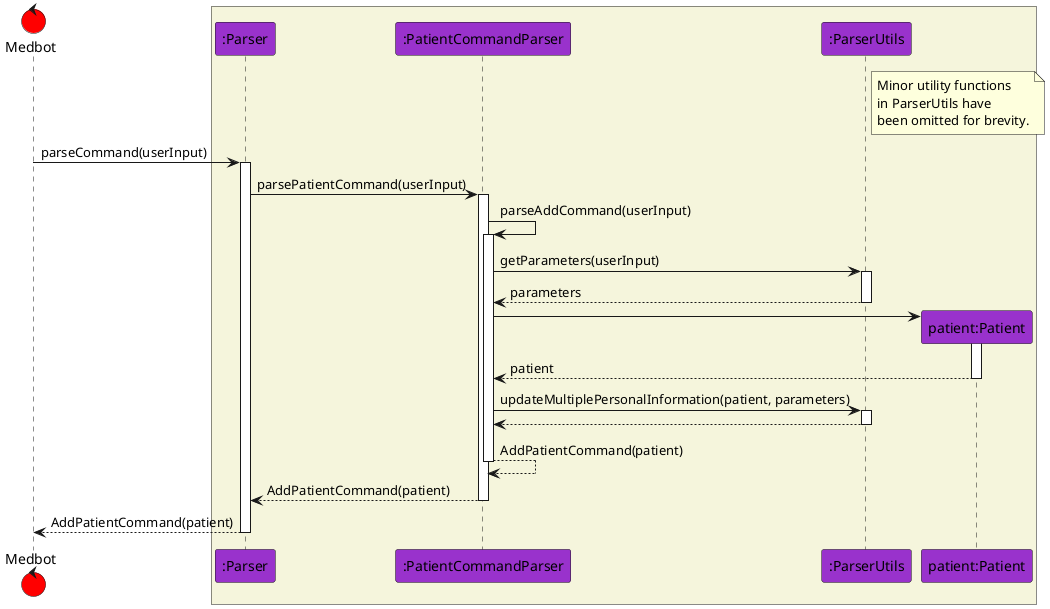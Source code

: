 @startuml
'https://plantuml.com/sequence-diagram

control Medbot as X #red
box #beige
participant ":Parser" as A #DarkOrchid
participant ":PatientCommandParser" as B #DarkOrchid
participant ":ParserUtils" as C #DarkOrchid
participant "patient:Patient" as D #DarkOrchid
end box

note right of C: Minor utility functions\nin ParserUtils have\nbeen omitted for brevity.

X -> A : parseCommand(userInput)
activate A
A -> B : parsePatientCommand(userInput)
activate B
B -> B : parseAddCommand(userInput)
activate B
B -> C : getParameters(userInput)
activate C
return parameters
create D
B -> D
activate D
return patient
B -> C : updateMultiplePersonalInformation(patient, parameters)
activate C
return
return AddPatientCommand(patient)
return AddPatientCommand(patient)
return AddPatientCommand(patient)



@enduml